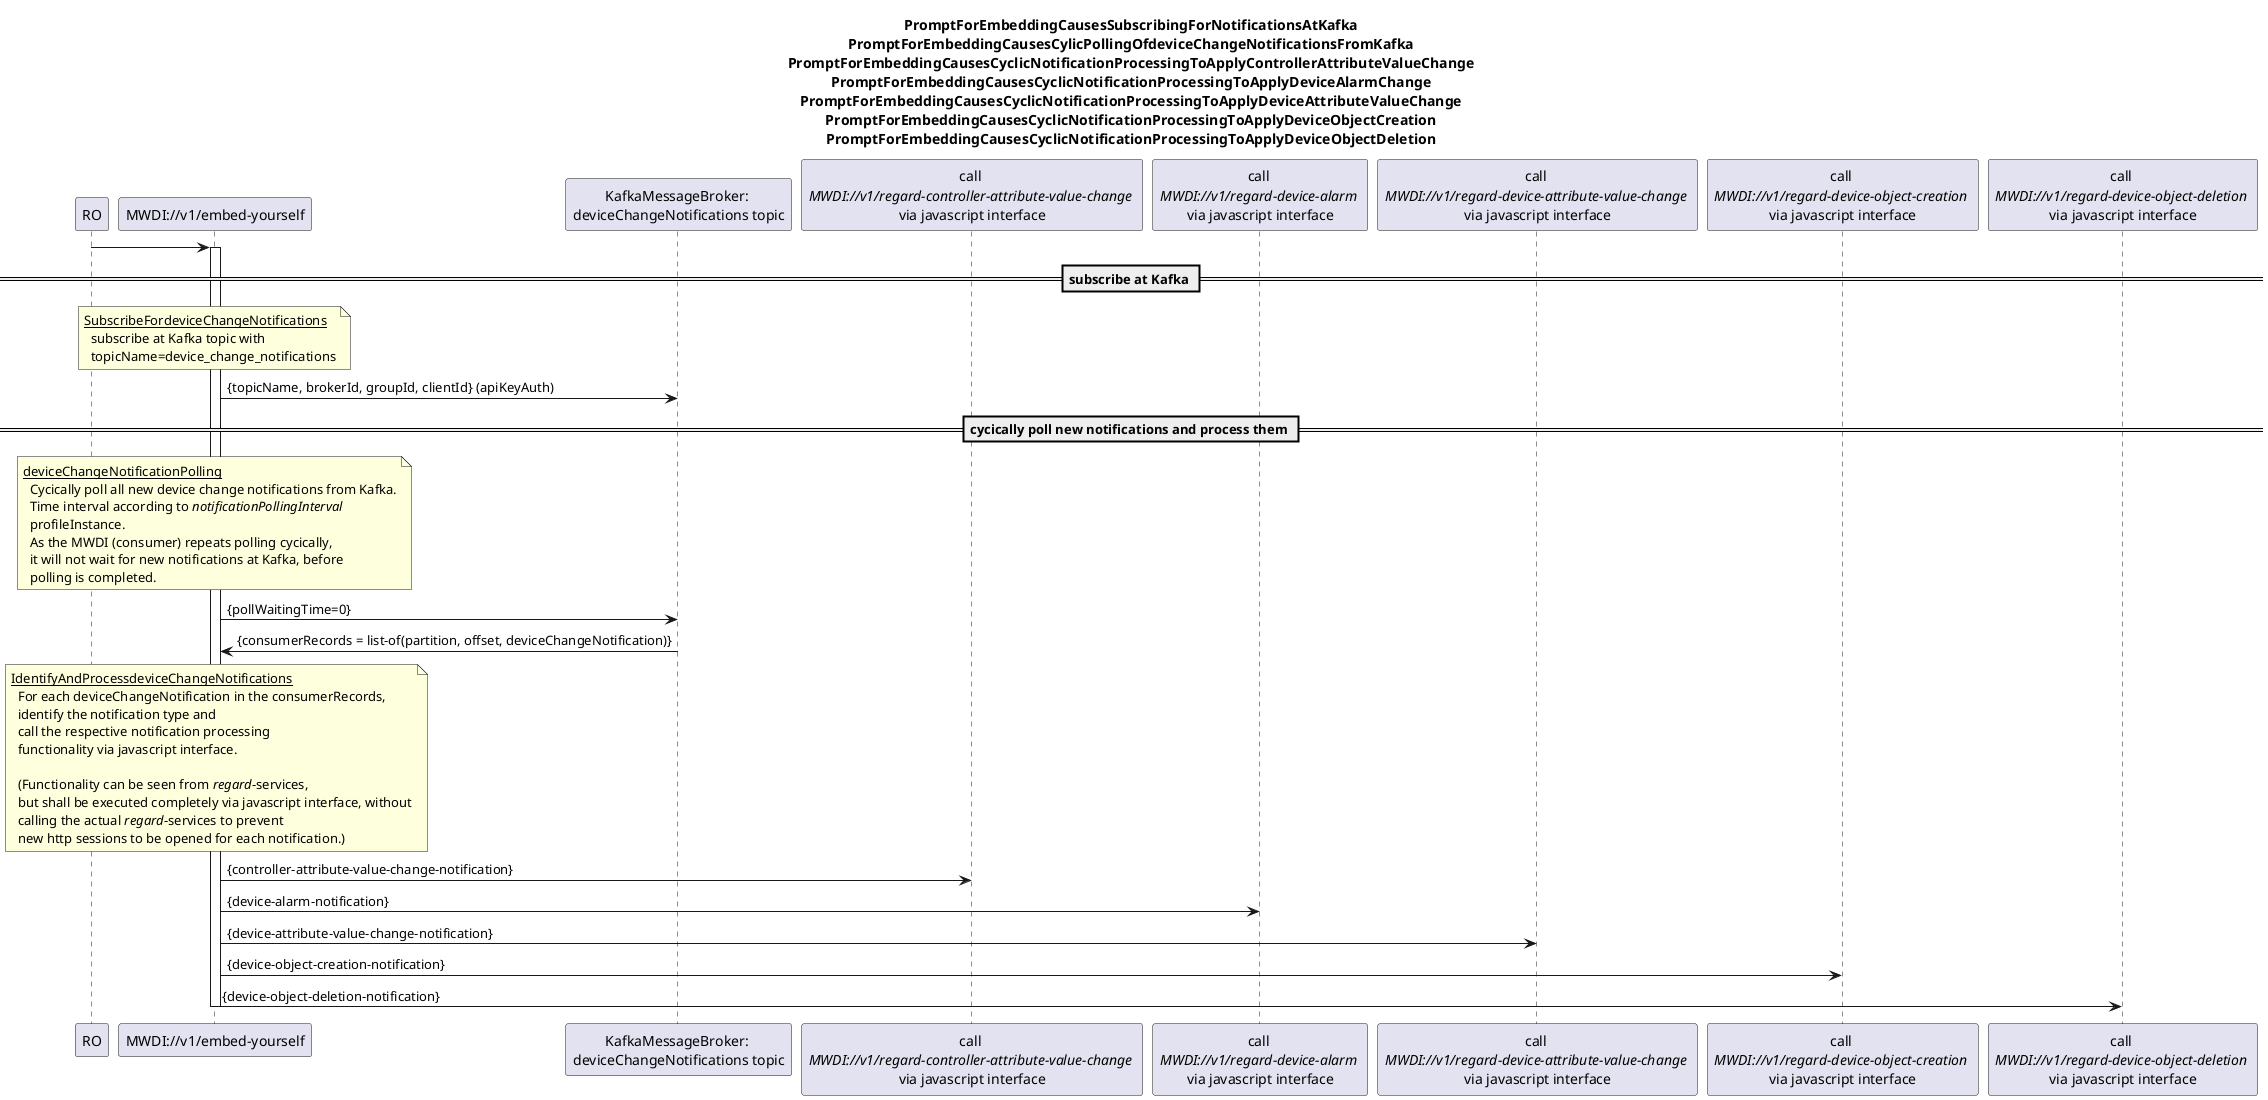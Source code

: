 @startuml 01x_NotificationPollingFromKafkaAndProcessing
skinparam responseMessageBelowArrow true

title 
PromptForEmbeddingCausesSubscribingForNotificationsAtKafka
PromptForEmbeddingCausesCylicPollingOfdeviceChangeNotificationsFromKafka
PromptForEmbeddingCausesCyclicNotificationProcessingToApplyControllerAttributeValueChange
PromptForEmbeddingCausesCyclicNotificationProcessingToApplyDeviceAlarmChange
PromptForEmbeddingCausesCyclicNotificationProcessingToApplyDeviceAttributeValueChange
PromptForEmbeddingCausesCyclicNotificationProcessingToApplyDeviceObjectCreation
PromptForEmbeddingCausesCyclicNotificationProcessingToApplyDeviceObjectDeletion
end title

participant "RO" as ro
participant "MWDI://v1/embed-yourself" as mwdi
participant "KafkaMessageBroker: \ndeviceChangeNotifications topic" as kafka
participant "call \n<i>MWDI://v1/regard-controller-attribute-value-change </i>\nvia javascript interface" as regardCtrlAttChange
participant "call \n<i>MWDI://v1/regard-device-alarm </i>\nvia javascript interface" as regardAlarm
participant "call \n<i>MWDI://v1/regard-device-attribute-value-change </i>\nvia javascript interface" as regardDevAttChange
participant "call \n<i>MWDI://v1/regard-device-object-creation </i>\nvia javascript interface" as regardDevObjCreation
participant "call \n<i>MWDI://v1/regard-device-object-deletion </i>\nvia javascript interface" as regardDevObjDeletion

ro -> mwdi
activate mwdi


== subscribe at Kafka ==
note over mwdi
<u>SubscribeFordeviceChangeNotifications</u>
  subscribe at Kafka topic with
  topicName=device_change_notifications
end note
mwdi -> kafka: {topicName, brokerId, groupId, clientId} (apiKeyAuth)

== cycically poll new notifications and process them ==
note over mwdi
<u>deviceChangeNotificationPolling</u>
  Cycically poll all new device change notifications from Kafka.
  Time interval according to <i>notificationPollingInterval</i>
  profileInstance.
  As the MWDI (consumer) repeats polling cycically,
  it will not wait for new notifications at Kafka, before
  polling is completed.
end note
mwdi -> kafka: {pollWaitingTime=0}
kafka -> mwdi: {consumerRecords = list-of(partition, offset, deviceChangeNotification)}

note over mwdi
<u>IdentifyAndProcessdeviceChangeNotifications</u>
  For each deviceChangeNotification in the consumerRecords,
  identify the notification type and 
  call the respective notification processing
  functionality via javascript interface.

  (Functionality can be seen from <i>regard</i>-services,
  but shall be executed completely via javascript interface, without
  calling the actual <i>regard</i>-services to prevent
  new http sessions to be opened for each notification.)
end note
mwdi -> regardCtrlAttChange: {controller-attribute-value-change-notification}
mwdi -> regardAlarm: {device-alarm-notification}
mwdi -> regardDevAttChange: {device-attribute-value-change-notification}
mwdi -> regardDevObjCreation: {device-object-creation-notification}
mwdi -> regardDevObjDeletion: {device-object-deletion-notification}

deactivate mwdi

@enduml